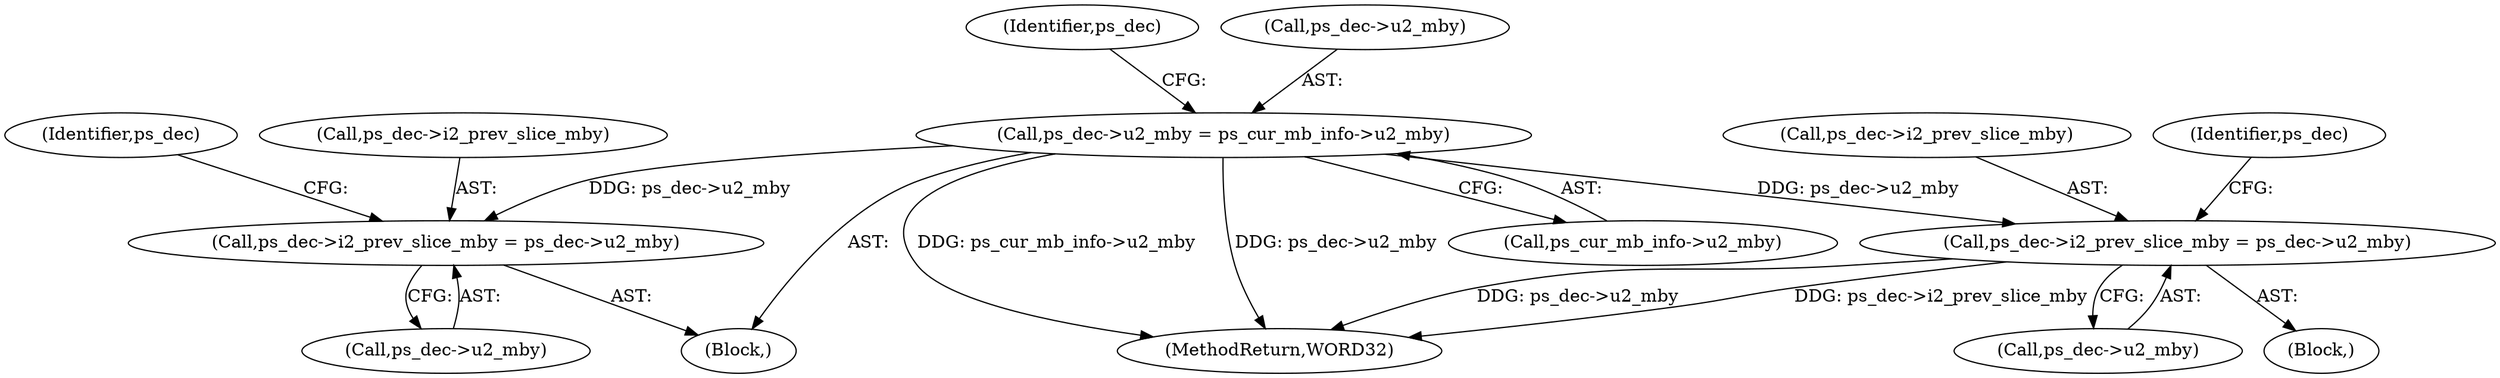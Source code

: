 digraph "0_Android_4a524d3a8ae9aa20c36430008e6bd429443f8f1d_1@pointer" {
"1000531" [label="(Call,ps_dec->u2_mby = ps_cur_mb_info->u2_mby)"];
"1000693" [label="(Call,ps_dec->i2_prev_slice_mby = ps_dec->u2_mby)"];
"1001251" [label="(Call,ps_dec->i2_prev_slice_mby = ps_dec->u2_mby)"];
"1000540" [label="(Identifier,ps_dec)"];
"1000697" [label="(Call,ps_dec->u2_mby)"];
"1000702" [label="(Identifier,ps_dec)"];
"1001278" [label="(MethodReturn,WORD32)"];
"1001255" [label="(Call,ps_dec->u2_mby)"];
"1000486" [label="(Block,)"];
"1001252" [label="(Call,ps_dec->i2_prev_slice_mby)"];
"1000531" [label="(Call,ps_dec->u2_mby = ps_cur_mb_info->u2_mby)"];
"1001251" [label="(Call,ps_dec->i2_prev_slice_mby = ps_dec->u2_mby)"];
"1000532" [label="(Call,ps_dec->u2_mby)"];
"1000693" [label="(Call,ps_dec->i2_prev_slice_mby = ps_dec->u2_mby)"];
"1000136" [label="(Block,)"];
"1000535" [label="(Call,ps_cur_mb_info->u2_mby)"];
"1001261" [label="(Identifier,ps_dec)"];
"1000694" [label="(Call,ps_dec->i2_prev_slice_mby)"];
"1000531" -> "1000486"  [label="AST: "];
"1000531" -> "1000535"  [label="CFG: "];
"1000532" -> "1000531"  [label="AST: "];
"1000535" -> "1000531"  [label="AST: "];
"1000540" -> "1000531"  [label="CFG: "];
"1000531" -> "1001278"  [label="DDG: ps_cur_mb_info->u2_mby"];
"1000531" -> "1001278"  [label="DDG: ps_dec->u2_mby"];
"1000531" -> "1000693"  [label="DDG: ps_dec->u2_mby"];
"1000531" -> "1001251"  [label="DDG: ps_dec->u2_mby"];
"1000693" -> "1000486"  [label="AST: "];
"1000693" -> "1000697"  [label="CFG: "];
"1000694" -> "1000693"  [label="AST: "];
"1000697" -> "1000693"  [label="AST: "];
"1000702" -> "1000693"  [label="CFG: "];
"1001251" -> "1000136"  [label="AST: "];
"1001251" -> "1001255"  [label="CFG: "];
"1001252" -> "1001251"  [label="AST: "];
"1001255" -> "1001251"  [label="AST: "];
"1001261" -> "1001251"  [label="CFG: "];
"1001251" -> "1001278"  [label="DDG: ps_dec->u2_mby"];
"1001251" -> "1001278"  [label="DDG: ps_dec->i2_prev_slice_mby"];
}
